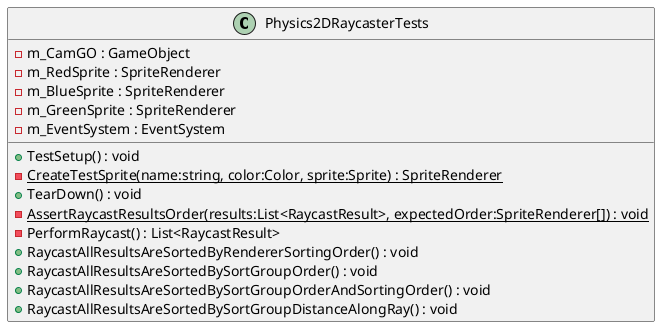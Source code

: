 @startuml
class Physics2DRaycasterTests {
    - m_CamGO : GameObject
    - m_RedSprite : SpriteRenderer
    - m_BlueSprite : SpriteRenderer
    - m_GreenSprite : SpriteRenderer
    - m_EventSystem : EventSystem
    + TestSetup() : void
    {static} - CreateTestSprite(name:string, color:Color, sprite:Sprite) : SpriteRenderer
    + TearDown() : void
    {static} - AssertRaycastResultsOrder(results:List<RaycastResult>, expectedOrder:SpriteRenderer[]) : void
    - PerformRaycast() : List<RaycastResult>
    + RaycastAllResultsAreSortedByRendererSortingOrder() : void
    + RaycastAllResultsAreSortedBySortGroupOrder() : void
    + RaycastAllResultsAreSortedBySortGroupOrderAndSortingOrder() : void
    + RaycastAllResultsAreSortedBySortGroupDistanceAlongRay() : void
}
@enduml
